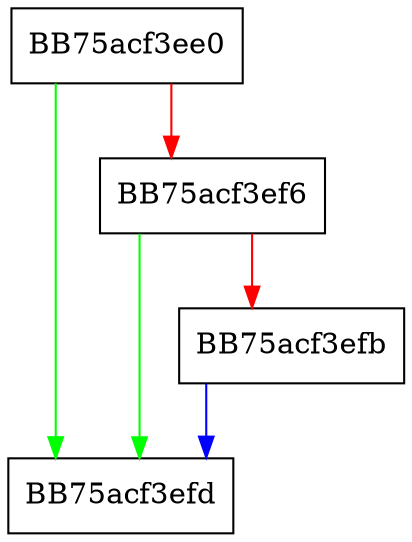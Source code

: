 digraph skip_column {
  node [shape="box"];
  graph [splines=ortho];
  BB75acf3ee0 -> BB75acf3efd [color="green"];
  BB75acf3ee0 -> BB75acf3ef6 [color="red"];
  BB75acf3ef6 -> BB75acf3efd [color="green"];
  BB75acf3ef6 -> BB75acf3efb [color="red"];
  BB75acf3efb -> BB75acf3efd [color="blue"];
}